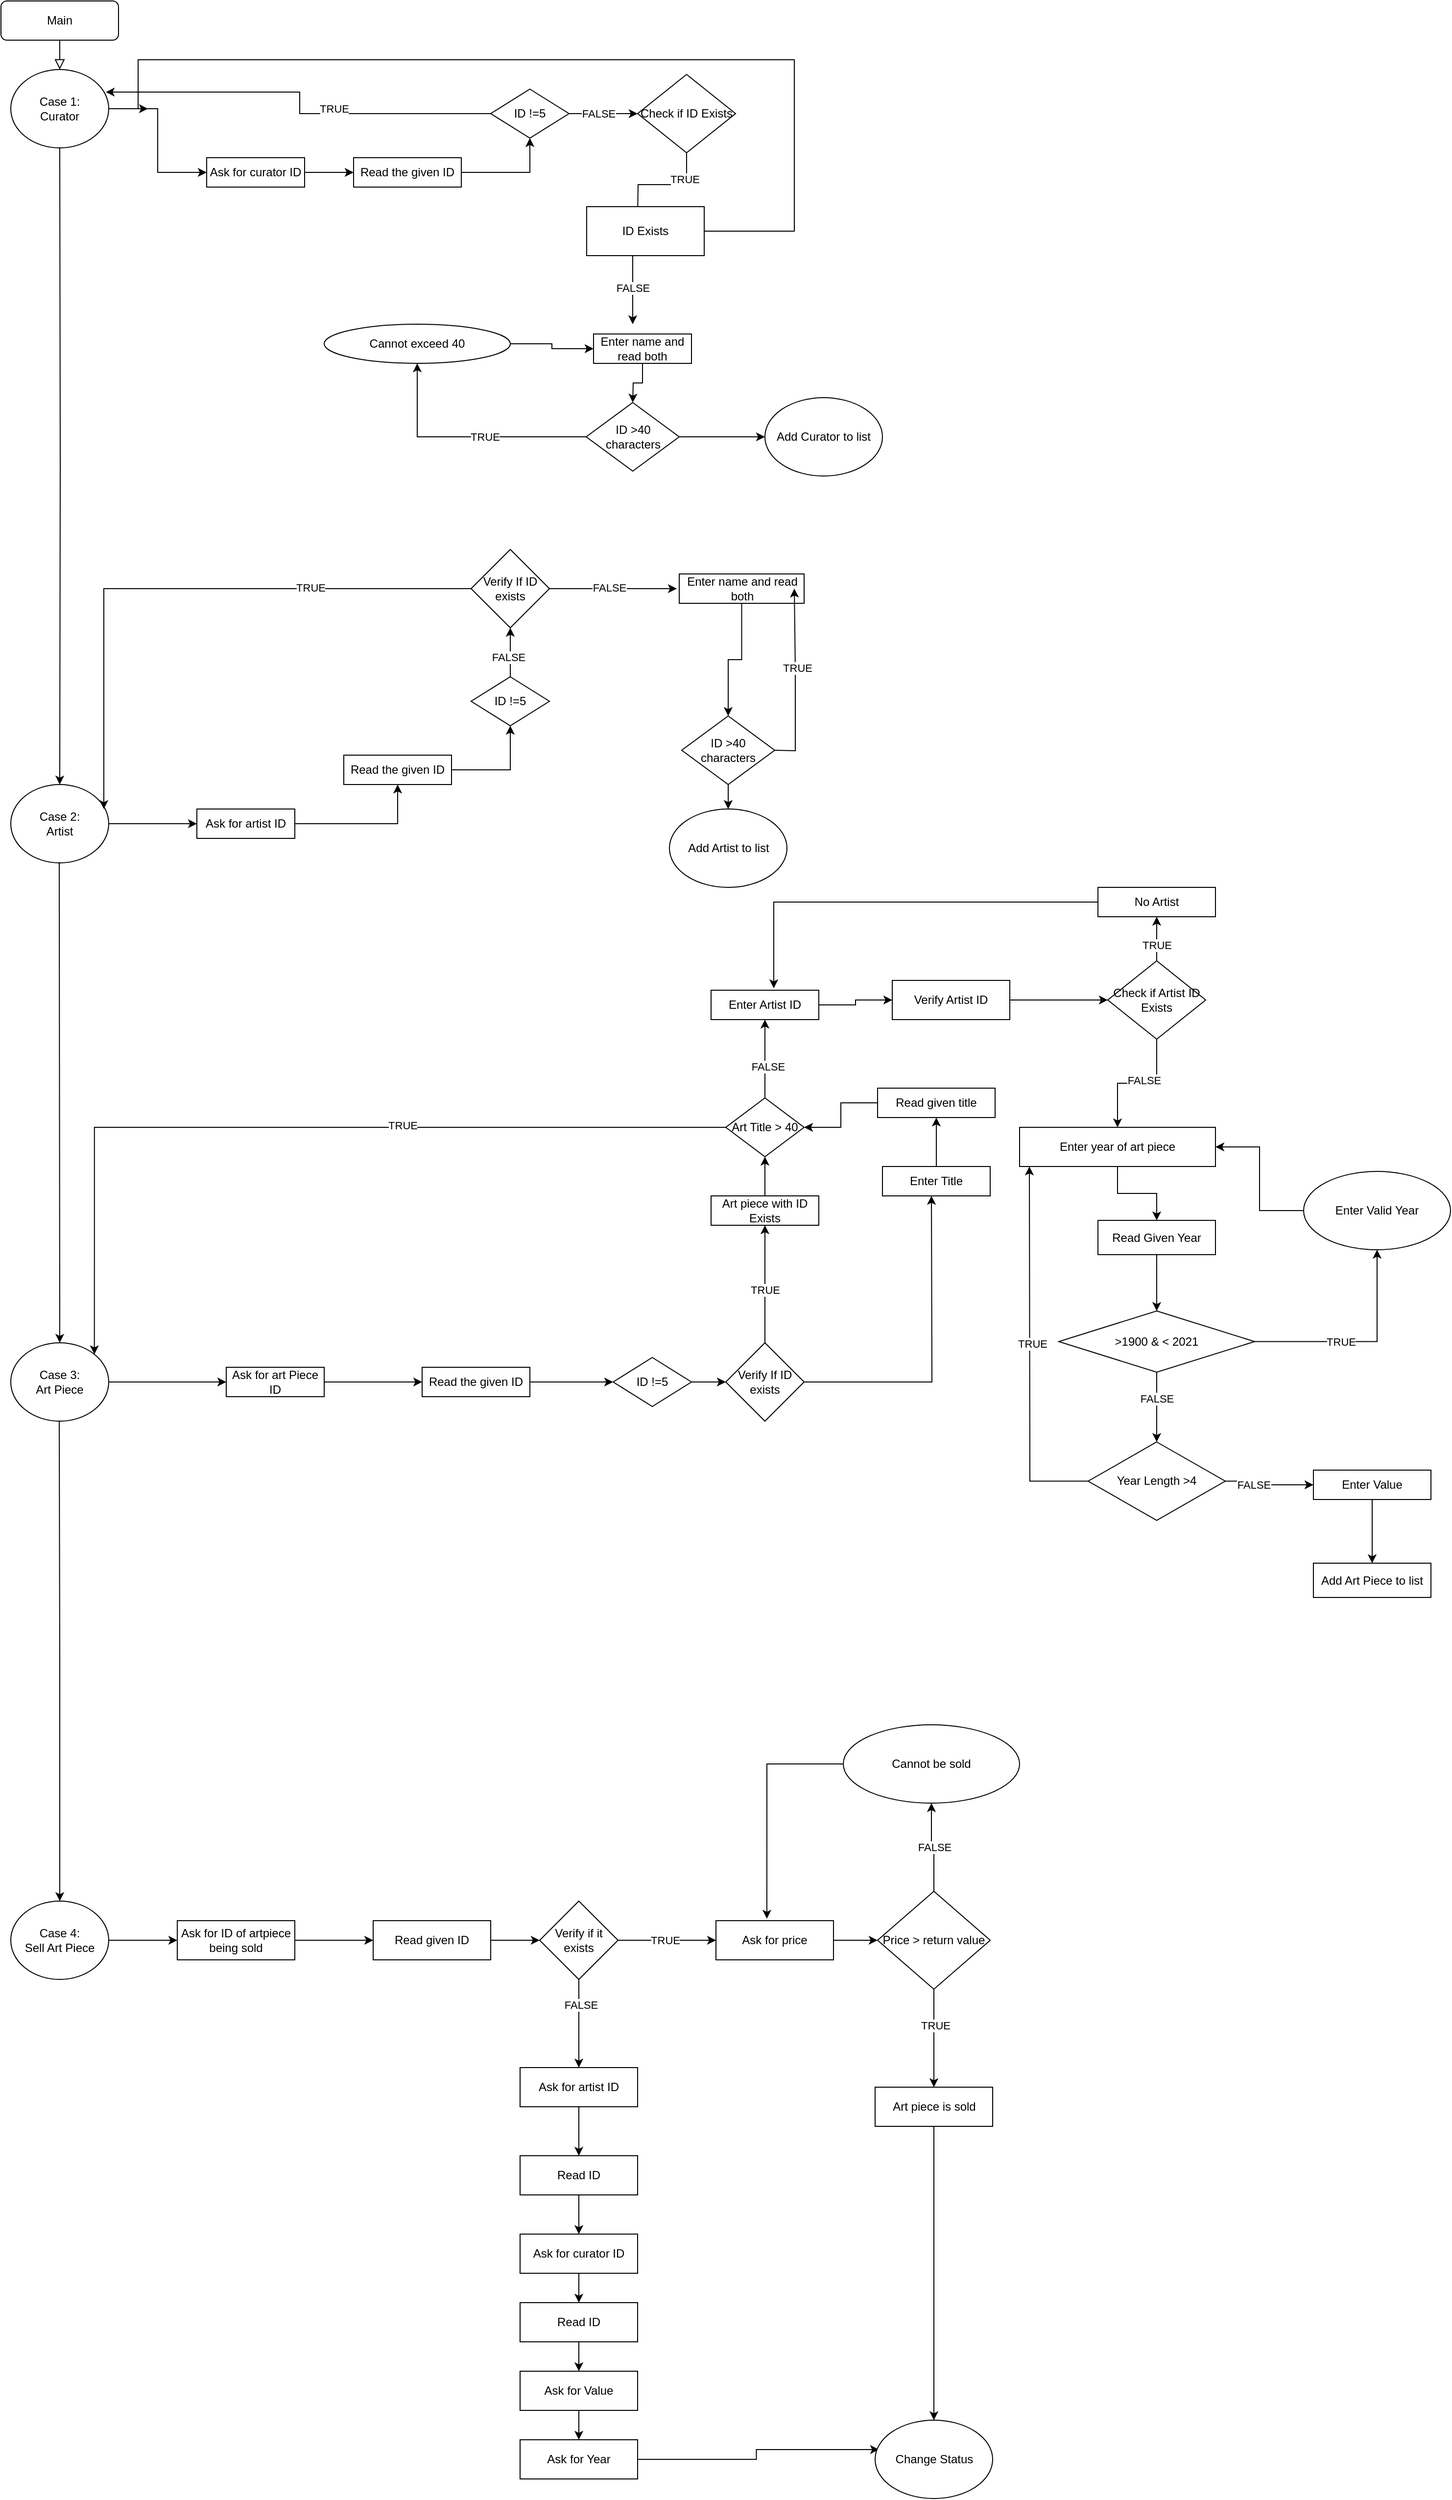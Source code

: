 <mxfile version="21.7.1" type="github">
  <diagram id="C5RBs43oDa-KdzZeNtuy" name="Page-1">
    <mxGraphModel dx="880" dy="462" grid="1" gridSize="10" guides="1" tooltips="1" connect="1" arrows="1" fold="1" page="1" pageScale="1" pageWidth="827" pageHeight="1169" math="0" shadow="0">
      <root>
        <mxCell id="WIyWlLk6GJQsqaUBKTNV-0" />
        <mxCell id="WIyWlLk6GJQsqaUBKTNV-1" parent="WIyWlLk6GJQsqaUBKTNV-0" />
        <mxCell id="WIyWlLk6GJQsqaUBKTNV-2" value="" style="rounded=0;html=1;jettySize=auto;orthogonalLoop=1;fontSize=11;endArrow=block;endFill=0;endSize=8;strokeWidth=1;shadow=0;labelBackgroundColor=none;edgeStyle=orthogonalEdgeStyle;" parent="WIyWlLk6GJQsqaUBKTNV-1" source="WIyWlLk6GJQsqaUBKTNV-3" edge="1">
          <mxGeometry relative="1" as="geometry">
            <mxPoint x="80" y="80" as="targetPoint" />
          </mxGeometry>
        </mxCell>
        <mxCell id="WIyWlLk6GJQsqaUBKTNV-3" value="Main" style="rounded=1;whiteSpace=wrap;html=1;fontSize=12;glass=0;strokeWidth=1;shadow=0;" parent="WIyWlLk6GJQsqaUBKTNV-1" vertex="1">
          <mxGeometry x="20" y="10" width="120" height="40" as="geometry" />
        </mxCell>
        <mxCell id="19VJCeQanmjT8XtGuP-T-13" value="" style="edgeStyle=orthogonalEdgeStyle;rounded=0;orthogonalLoop=1;jettySize=auto;html=1;entryX=0.5;entryY=0;entryDx=0;entryDy=0;" parent="WIyWlLk6GJQsqaUBKTNV-1" target="19VJCeQanmjT8XtGuP-T-54" edge="1">
          <mxGeometry relative="1" as="geometry">
            <mxPoint x="80" y="160" as="sourcePoint" />
            <mxPoint x="80" y="530" as="targetPoint" />
          </mxGeometry>
        </mxCell>
        <mxCell id="19VJCeQanmjT8XtGuP-T-15" value="" style="edgeStyle=orthogonalEdgeStyle;rounded=0;orthogonalLoop=1;jettySize=auto;html=1;" parent="WIyWlLk6GJQsqaUBKTNV-1" source="19VJCeQanmjT8XtGuP-T-12" target="19VJCeQanmjT8XtGuP-T-14" edge="1">
          <mxGeometry relative="1" as="geometry" />
        </mxCell>
        <mxCell id="19VJCeQanmjT8XtGuP-T-12" value="Ask for curator ID" style="rounded=0;whiteSpace=wrap;html=1;" parent="WIyWlLk6GJQsqaUBKTNV-1" vertex="1">
          <mxGeometry x="230" y="170" width="100" height="30" as="geometry" />
        </mxCell>
        <mxCell id="19VJCeQanmjT8XtGuP-T-17" value="" style="edgeStyle=orthogonalEdgeStyle;rounded=0;orthogonalLoop=1;jettySize=auto;html=1;" parent="WIyWlLk6GJQsqaUBKTNV-1" source="19VJCeQanmjT8XtGuP-T-14" target="19VJCeQanmjT8XtGuP-T-16" edge="1">
          <mxGeometry relative="1" as="geometry" />
        </mxCell>
        <mxCell id="19VJCeQanmjT8XtGuP-T-14" value="Read the given ID" style="whiteSpace=wrap;html=1;rounded=0;" parent="WIyWlLk6GJQsqaUBKTNV-1" vertex="1">
          <mxGeometry x="380" y="170" width="110" height="30" as="geometry" />
        </mxCell>
        <mxCell id="19VJCeQanmjT8XtGuP-T-24" style="edgeStyle=orthogonalEdgeStyle;rounded=0;orthogonalLoop=1;jettySize=auto;html=1;entryX=0.97;entryY=0.288;entryDx=0;entryDy=0;entryPerimeter=0;" parent="WIyWlLk6GJQsqaUBKTNV-1" source="19VJCeQanmjT8XtGuP-T-16" target="19VJCeQanmjT8XtGuP-T-20" edge="1">
          <mxGeometry relative="1" as="geometry" />
        </mxCell>
        <mxCell id="19VJCeQanmjT8XtGuP-T-25" value="TRUE" style="edgeLabel;html=1;align=center;verticalAlign=middle;resizable=0;points=[];" parent="19VJCeQanmjT8XtGuP-T-24" vertex="1" connectable="0">
          <mxGeometry x="0.108" y="3" relative="1" as="geometry">
            <mxPoint x="48" y="14" as="offset" />
          </mxGeometry>
        </mxCell>
        <mxCell id="19VJCeQanmjT8XtGuP-T-26" style="edgeStyle=orthogonalEdgeStyle;rounded=0;orthogonalLoop=1;jettySize=auto;html=1;entryX=0;entryY=0.5;entryDx=0;entryDy=0;" parent="WIyWlLk6GJQsqaUBKTNV-1" source="19VJCeQanmjT8XtGuP-T-16" target="19VJCeQanmjT8XtGuP-T-30" edge="1">
          <mxGeometry relative="1" as="geometry">
            <mxPoint x="650" y="125" as="targetPoint" />
          </mxGeometry>
        </mxCell>
        <mxCell id="19VJCeQanmjT8XtGuP-T-32" value="FALSE" style="edgeLabel;html=1;align=center;verticalAlign=middle;resizable=0;points=[];" parent="19VJCeQanmjT8XtGuP-T-26" vertex="1" connectable="0">
          <mxGeometry x="-0.287" y="-2" relative="1" as="geometry">
            <mxPoint x="5" y="-2" as="offset" />
          </mxGeometry>
        </mxCell>
        <mxCell id="19VJCeQanmjT8XtGuP-T-16" value="ID !=5" style="rhombus;whiteSpace=wrap;html=1;rounded=0;" parent="WIyWlLk6GJQsqaUBKTNV-1" vertex="1">
          <mxGeometry x="520" y="100" width="80" height="50" as="geometry" />
        </mxCell>
        <mxCell id="19VJCeQanmjT8XtGuP-T-21" style="edgeStyle=orthogonalEdgeStyle;rounded=0;orthogonalLoop=1;jettySize=auto;html=1;entryX=0;entryY=0.5;entryDx=0;entryDy=0;" parent="WIyWlLk6GJQsqaUBKTNV-1" source="19VJCeQanmjT8XtGuP-T-20" target="19VJCeQanmjT8XtGuP-T-12" edge="1">
          <mxGeometry relative="1" as="geometry" />
        </mxCell>
        <mxCell id="19VJCeQanmjT8XtGuP-T-20" value="&lt;div&gt;Case 1: &lt;br&gt;&lt;/div&gt;&lt;div&gt;Curator&lt;br&gt;&lt;/div&gt;" style="ellipse;whiteSpace=wrap;html=1;" parent="WIyWlLk6GJQsqaUBKTNV-1" vertex="1">
          <mxGeometry x="30" y="80" width="100" height="80" as="geometry" />
        </mxCell>
        <mxCell id="19VJCeQanmjT8XtGuP-T-33" style="edgeStyle=orthogonalEdgeStyle;rounded=0;orthogonalLoop=1;jettySize=auto;html=1;" parent="WIyWlLk6GJQsqaUBKTNV-1" source="19VJCeQanmjT8XtGuP-T-30" edge="1">
          <mxGeometry relative="1" as="geometry">
            <mxPoint x="670" y="230" as="targetPoint" />
          </mxGeometry>
        </mxCell>
        <mxCell id="19VJCeQanmjT8XtGuP-T-34" value="TRUE" style="edgeLabel;html=1;align=center;verticalAlign=middle;resizable=0;points=[];" parent="19VJCeQanmjT8XtGuP-T-33" vertex="1" connectable="0">
          <mxGeometry x="-0.541" y="-2" relative="1" as="geometry">
            <mxPoint as="offset" />
          </mxGeometry>
        </mxCell>
        <mxCell id="19VJCeQanmjT8XtGuP-T-30" value="Check if ID Exists " style="rhombus;whiteSpace=wrap;html=1;rounded=0;" parent="WIyWlLk6GJQsqaUBKTNV-1" vertex="1">
          <mxGeometry x="670" y="85" width="100" height="80" as="geometry" />
        </mxCell>
        <mxCell id="19VJCeQanmjT8XtGuP-T-38" style="edgeStyle=orthogonalEdgeStyle;rounded=0;orthogonalLoop=1;jettySize=auto;html=1;" parent="WIyWlLk6GJQsqaUBKTNV-1" edge="1">
          <mxGeometry relative="1" as="geometry">
            <mxPoint x="665" y="340" as="targetPoint" />
            <mxPoint x="665" y="270" as="sourcePoint" />
          </mxGeometry>
        </mxCell>
        <mxCell id="19VJCeQanmjT8XtGuP-T-39" value="FALSE" style="edgeLabel;html=1;align=center;verticalAlign=middle;resizable=0;points=[];" parent="19VJCeQanmjT8XtGuP-T-38" vertex="1" connectable="0">
          <mxGeometry x="-0.064" y="-6" relative="1" as="geometry">
            <mxPoint x="6" as="offset" />
          </mxGeometry>
        </mxCell>
        <mxCell id="19VJCeQanmjT8XtGuP-T-42" style="edgeStyle=orthogonalEdgeStyle;rounded=0;orthogonalLoop=1;jettySize=auto;html=1;" parent="WIyWlLk6GJQsqaUBKTNV-1" source="19VJCeQanmjT8XtGuP-T-41" edge="1">
          <mxGeometry relative="1" as="geometry">
            <mxPoint x="665" y="420" as="targetPoint" />
          </mxGeometry>
        </mxCell>
        <mxCell id="19VJCeQanmjT8XtGuP-T-41" value="Enter name and read both" style="rounded=0;whiteSpace=wrap;html=1;" parent="WIyWlLk6GJQsqaUBKTNV-1" vertex="1">
          <mxGeometry x="625" y="350" width="100" height="30" as="geometry" />
        </mxCell>
        <mxCell id="19VJCeQanmjT8XtGuP-T-47" value="" style="edgeStyle=orthogonalEdgeStyle;rounded=0;orthogonalLoop=1;jettySize=auto;html=1;" parent="WIyWlLk6GJQsqaUBKTNV-1" source="19VJCeQanmjT8XtGuP-T-44" target="19VJCeQanmjT8XtGuP-T-46" edge="1">
          <mxGeometry relative="1" as="geometry" />
        </mxCell>
        <mxCell id="19VJCeQanmjT8XtGuP-T-48" value="TRUE" style="edgeLabel;html=1;align=center;verticalAlign=middle;resizable=0;points=[];" parent="19VJCeQanmjT8XtGuP-T-47" vertex="1" connectable="0">
          <mxGeometry x="-0.161" relative="1" as="geometry">
            <mxPoint as="offset" />
          </mxGeometry>
        </mxCell>
        <mxCell id="WC8Dv5QfTkZLsa7ysNoO-12" style="edgeStyle=orthogonalEdgeStyle;rounded=0;orthogonalLoop=1;jettySize=auto;html=1;" parent="WIyWlLk6GJQsqaUBKTNV-1" source="19VJCeQanmjT8XtGuP-T-44" edge="1">
          <mxGeometry relative="1" as="geometry">
            <mxPoint x="800" y="455" as="targetPoint" />
          </mxGeometry>
        </mxCell>
        <mxCell id="19VJCeQanmjT8XtGuP-T-44" value="ID &amp;gt;40 characters" style="rhombus;whiteSpace=wrap;html=1;rounded=0;" parent="WIyWlLk6GJQsqaUBKTNV-1" vertex="1">
          <mxGeometry x="617.5" y="420" width="95" height="70" as="geometry" />
        </mxCell>
        <mxCell id="19VJCeQanmjT8XtGuP-T-53" value="" style="edgeStyle=orthogonalEdgeStyle;rounded=0;orthogonalLoop=1;jettySize=auto;html=1;" parent="WIyWlLk6GJQsqaUBKTNV-1" source="19VJCeQanmjT8XtGuP-T-46" target="19VJCeQanmjT8XtGuP-T-41" edge="1">
          <mxGeometry relative="1" as="geometry" />
        </mxCell>
        <mxCell id="19VJCeQanmjT8XtGuP-T-46" value="Cannot exceed 40" style="ellipse;whiteSpace=wrap;html=1;" parent="WIyWlLk6GJQsqaUBKTNV-1" vertex="1">
          <mxGeometry x="350" y="340" width="190" height="40" as="geometry" />
        </mxCell>
        <mxCell id="19VJCeQanmjT8XtGuP-T-60" value="" style="edgeStyle=orthogonalEdgeStyle;rounded=0;orthogonalLoop=1;jettySize=auto;html=1;" parent="WIyWlLk6GJQsqaUBKTNV-1" source="19VJCeQanmjT8XtGuP-T-54" target="19VJCeQanmjT8XtGuP-T-57" edge="1">
          <mxGeometry relative="1" as="geometry" />
        </mxCell>
        <mxCell id="19VJCeQanmjT8XtGuP-T-54" value="&lt;div&gt;Case 2:&lt;/div&gt;&lt;div&gt;Artist&lt;br&gt;&lt;/div&gt;" style="ellipse;whiteSpace=wrap;html=1;" parent="WIyWlLk6GJQsqaUBKTNV-1" vertex="1">
          <mxGeometry x="30" y="810" width="100" height="80" as="geometry" />
        </mxCell>
        <mxCell id="19VJCeQanmjT8XtGuP-T-59" value="" style="edgeStyle=orthogonalEdgeStyle;rounded=0;orthogonalLoop=1;jettySize=auto;html=1;" parent="WIyWlLk6GJQsqaUBKTNV-1" source="19VJCeQanmjT8XtGuP-T-57" target="19VJCeQanmjT8XtGuP-T-58" edge="1">
          <mxGeometry relative="1" as="geometry" />
        </mxCell>
        <mxCell id="19VJCeQanmjT8XtGuP-T-57" value="Ask for artist ID" style="rounded=0;whiteSpace=wrap;html=1;" parent="WIyWlLk6GJQsqaUBKTNV-1" vertex="1">
          <mxGeometry x="220" y="835" width="100" height="30" as="geometry" />
        </mxCell>
        <mxCell id="19VJCeQanmjT8XtGuP-T-63" style="edgeStyle=orthogonalEdgeStyle;rounded=0;orthogonalLoop=1;jettySize=auto;html=1;exitX=1;exitY=0.5;exitDx=0;exitDy=0;entryX=0.5;entryY=1;entryDx=0;entryDy=0;" parent="WIyWlLk6GJQsqaUBKTNV-1" source="19VJCeQanmjT8XtGuP-T-58" target="19VJCeQanmjT8XtGuP-T-61" edge="1">
          <mxGeometry relative="1" as="geometry" />
        </mxCell>
        <mxCell id="19VJCeQanmjT8XtGuP-T-58" value="Read the given ID" style="whiteSpace=wrap;html=1;rounded=0;" parent="WIyWlLk6GJQsqaUBKTNV-1" vertex="1">
          <mxGeometry x="370" y="780" width="110" height="30" as="geometry" />
        </mxCell>
        <mxCell id="19VJCeQanmjT8XtGuP-T-61" value="ID !=5" style="rhombus;whiteSpace=wrap;html=1;rounded=0;" parent="WIyWlLk6GJQsqaUBKTNV-1" vertex="1">
          <mxGeometry x="500" y="700" width="80" height="50" as="geometry" />
        </mxCell>
        <mxCell id="19VJCeQanmjT8XtGuP-T-67" value="" style="edgeStyle=orthogonalEdgeStyle;rounded=0;orthogonalLoop=1;jettySize=auto;html=1;" parent="WIyWlLk6GJQsqaUBKTNV-1" source="19VJCeQanmjT8XtGuP-T-61" target="19VJCeQanmjT8XtGuP-T-66" edge="1">
          <mxGeometry relative="1" as="geometry">
            <mxPoint x="540" y="700" as="sourcePoint" />
            <mxPoint x="540" y="585" as="targetPoint" />
          </mxGeometry>
        </mxCell>
        <mxCell id="19VJCeQanmjT8XtGuP-T-70" value="FALSE" style="edgeLabel;html=1;align=center;verticalAlign=middle;resizable=0;points=[];" parent="19VJCeQanmjT8XtGuP-T-67" vertex="1" connectable="0">
          <mxGeometry x="-0.2" y="2" relative="1" as="geometry">
            <mxPoint as="offset" />
          </mxGeometry>
        </mxCell>
        <mxCell id="19VJCeQanmjT8XtGuP-T-69" style="edgeStyle=orthogonalEdgeStyle;rounded=0;orthogonalLoop=1;jettySize=auto;html=1;exitX=0;exitY=0.5;exitDx=0;exitDy=0;entryX=0.95;entryY=0.313;entryDx=0;entryDy=0;entryPerimeter=0;" parent="WIyWlLk6GJQsqaUBKTNV-1" source="19VJCeQanmjT8XtGuP-T-66" target="19VJCeQanmjT8XtGuP-T-54" edge="1">
          <mxGeometry relative="1" as="geometry" />
        </mxCell>
        <mxCell id="19VJCeQanmjT8XtGuP-T-71" value="TRUE" style="edgeLabel;html=1;align=center;verticalAlign=middle;resizable=0;points=[];" parent="19VJCeQanmjT8XtGuP-T-69" vertex="1" connectable="0">
          <mxGeometry x="-0.453" y="-1" relative="1" as="geometry">
            <mxPoint as="offset" />
          </mxGeometry>
        </mxCell>
        <mxCell id="19VJCeQanmjT8XtGuP-T-72" style="edgeStyle=orthogonalEdgeStyle;rounded=0;orthogonalLoop=1;jettySize=auto;html=1;" parent="WIyWlLk6GJQsqaUBKTNV-1" source="19VJCeQanmjT8XtGuP-T-66" edge="1">
          <mxGeometry relative="1" as="geometry">
            <mxPoint x="710" y="610" as="targetPoint" />
          </mxGeometry>
        </mxCell>
        <mxCell id="WC8Dv5QfTkZLsa7ysNoO-1" value="FALSE" style="edgeLabel;html=1;align=center;verticalAlign=middle;resizable=0;points=[];" parent="19VJCeQanmjT8XtGuP-T-72" vertex="1" connectable="0">
          <mxGeometry x="-0.065" y="1" relative="1" as="geometry">
            <mxPoint as="offset" />
          </mxGeometry>
        </mxCell>
        <mxCell id="19VJCeQanmjT8XtGuP-T-66" value="Verify If ID exists" style="rhombus;whiteSpace=wrap;html=1;rounded=0;" parent="WIyWlLk6GJQsqaUBKTNV-1" vertex="1">
          <mxGeometry x="500" y="570" width="80" height="80" as="geometry" />
        </mxCell>
        <mxCell id="WC8Dv5QfTkZLsa7ysNoO-5" style="edgeStyle=orthogonalEdgeStyle;rounded=0;orthogonalLoop=1;jettySize=auto;html=1;entryX=0.5;entryY=0;entryDx=0;entryDy=0;" parent="WIyWlLk6GJQsqaUBKTNV-1" source="WC8Dv5QfTkZLsa7ysNoO-2" target="WC8Dv5QfTkZLsa7ysNoO-3" edge="1">
          <mxGeometry relative="1" as="geometry" />
        </mxCell>
        <mxCell id="WC8Dv5QfTkZLsa7ysNoO-2" value="Enter name and read both" style="rounded=0;whiteSpace=wrap;html=1;" parent="WIyWlLk6GJQsqaUBKTNV-1" vertex="1">
          <mxGeometry x="712.5" y="595" width="127.5" height="30" as="geometry" />
        </mxCell>
        <mxCell id="WC8Dv5QfTkZLsa7ysNoO-8" style="edgeStyle=orthogonalEdgeStyle;rounded=0;orthogonalLoop=1;jettySize=auto;html=1;" parent="WIyWlLk6GJQsqaUBKTNV-1" edge="1">
          <mxGeometry relative="1" as="geometry">
            <mxPoint x="830" y="610" as="targetPoint" />
            <mxPoint x="810" y="775" as="sourcePoint" />
          </mxGeometry>
        </mxCell>
        <mxCell id="WC8Dv5QfTkZLsa7ysNoO-9" value="TRUE" style="edgeLabel;html=1;align=center;verticalAlign=middle;resizable=0;points=[];" parent="WC8Dv5QfTkZLsa7ysNoO-8" vertex="1" connectable="0">
          <mxGeometry x="0.134" y="-2" relative="1" as="geometry">
            <mxPoint as="offset" />
          </mxGeometry>
        </mxCell>
        <mxCell id="WC8Dv5QfTkZLsa7ysNoO-3" value="ID &amp;gt;40 characters" style="rhombus;whiteSpace=wrap;html=1;rounded=0;" parent="WIyWlLk6GJQsqaUBKTNV-1" vertex="1">
          <mxGeometry x="715" y="740" width="95" height="70" as="geometry" />
        </mxCell>
        <mxCell id="WC8Dv5QfTkZLsa7ysNoO-13" value="Add Curator to list" style="ellipse;whiteSpace=wrap;html=1;" parent="WIyWlLk6GJQsqaUBKTNV-1" vertex="1">
          <mxGeometry x="800" y="415" width="120" height="80" as="geometry" />
        </mxCell>
        <mxCell id="WC8Dv5QfTkZLsa7ysNoO-15" value="" style="edgeStyle=orthogonalEdgeStyle;rounded=0;orthogonalLoop=1;jettySize=auto;html=1;entryX=0.5;entryY=0;entryDx=0;entryDy=0;" parent="WIyWlLk6GJQsqaUBKTNV-1" target="WC8Dv5QfTkZLsa7ysNoO-16" edge="1">
          <mxGeometry relative="1" as="geometry">
            <mxPoint x="79.5" y="890" as="sourcePoint" />
            <mxPoint x="79.5" y="1540" as="targetPoint" />
          </mxGeometry>
        </mxCell>
        <mxCell id="WC8Dv5QfTkZLsa7ysNoO-17" style="edgeStyle=orthogonalEdgeStyle;rounded=0;orthogonalLoop=1;jettySize=auto;html=1;entryX=0;entryY=0.5;entryDx=0;entryDy=0;" parent="WIyWlLk6GJQsqaUBKTNV-1" source="WC8Dv5QfTkZLsa7ysNoO-16" target="WC8Dv5QfTkZLsa7ysNoO-18" edge="1">
          <mxGeometry relative="1" as="geometry">
            <mxPoint x="250" y="1580" as="targetPoint" />
          </mxGeometry>
        </mxCell>
        <mxCell id="WC8Dv5QfTkZLsa7ysNoO-16" value="&lt;div&gt;Case 3:&lt;/div&gt;&lt;div&gt;Art Piece&lt;br&gt;&lt;/div&gt;" style="ellipse;whiteSpace=wrap;html=1;" parent="WIyWlLk6GJQsqaUBKTNV-1" vertex="1">
          <mxGeometry x="30" y="1380" width="100" height="80" as="geometry" />
        </mxCell>
        <mxCell id="WC8Dv5QfTkZLsa7ysNoO-19" style="edgeStyle=orthogonalEdgeStyle;rounded=0;orthogonalLoop=1;jettySize=auto;html=1;" parent="WIyWlLk6GJQsqaUBKTNV-1" source="WC8Dv5QfTkZLsa7ysNoO-18" edge="1">
          <mxGeometry relative="1" as="geometry">
            <mxPoint x="450" y="1420" as="targetPoint" />
          </mxGeometry>
        </mxCell>
        <mxCell id="WC8Dv5QfTkZLsa7ysNoO-18" value="Ask for art Piece ID" style="rounded=0;whiteSpace=wrap;html=1;" parent="WIyWlLk6GJQsqaUBKTNV-1" vertex="1">
          <mxGeometry x="250" y="1405" width="100" height="30" as="geometry" />
        </mxCell>
        <mxCell id="WC8Dv5QfTkZLsa7ysNoO-23" style="edgeStyle=orthogonalEdgeStyle;rounded=0;orthogonalLoop=1;jettySize=auto;html=1;entryX=0;entryY=0.5;entryDx=0;entryDy=0;" parent="WIyWlLk6GJQsqaUBKTNV-1" source="WC8Dv5QfTkZLsa7ysNoO-20" target="WC8Dv5QfTkZLsa7ysNoO-22" edge="1">
          <mxGeometry relative="1" as="geometry" />
        </mxCell>
        <mxCell id="WC8Dv5QfTkZLsa7ysNoO-20" value="Read the given ID" style="whiteSpace=wrap;html=1;rounded=0;" parent="WIyWlLk6GJQsqaUBKTNV-1" vertex="1">
          <mxGeometry x="450" y="1405" width="110" height="30" as="geometry" />
        </mxCell>
        <mxCell id="WC8Dv5QfTkZLsa7ysNoO-26" value="" style="edgeStyle=orthogonalEdgeStyle;rounded=0;orthogonalLoop=1;jettySize=auto;html=1;" parent="WIyWlLk6GJQsqaUBKTNV-1" source="WC8Dv5QfTkZLsa7ysNoO-22" target="WC8Dv5QfTkZLsa7ysNoO-24" edge="1">
          <mxGeometry relative="1" as="geometry" />
        </mxCell>
        <mxCell id="WC8Dv5QfTkZLsa7ysNoO-22" value="ID !=5" style="rhombus;whiteSpace=wrap;html=1;rounded=0;" parent="WIyWlLk6GJQsqaUBKTNV-1" vertex="1">
          <mxGeometry x="645" y="1395" width="80" height="50" as="geometry" />
        </mxCell>
        <mxCell id="WC8Dv5QfTkZLsa7ysNoO-27" style="edgeStyle=orthogonalEdgeStyle;rounded=0;orthogonalLoop=1;jettySize=auto;html=1;exitX=0.5;exitY=0;exitDx=0;exitDy=0;" parent="WIyWlLk6GJQsqaUBKTNV-1" source="WC8Dv5QfTkZLsa7ysNoO-24" edge="1">
          <mxGeometry relative="1" as="geometry">
            <mxPoint x="800" y="1260" as="targetPoint" />
          </mxGeometry>
        </mxCell>
        <mxCell id="WC8Dv5QfTkZLsa7ysNoO-28" value="TRUE" style="edgeLabel;html=1;align=center;verticalAlign=middle;resizable=0;points=[];" parent="WC8Dv5QfTkZLsa7ysNoO-27" vertex="1" connectable="0">
          <mxGeometry x="-0.104" relative="1" as="geometry">
            <mxPoint as="offset" />
          </mxGeometry>
        </mxCell>
        <mxCell id="WC8Dv5QfTkZLsa7ysNoO-36" style="edgeStyle=orthogonalEdgeStyle;rounded=0;orthogonalLoop=1;jettySize=auto;html=1;" parent="WIyWlLk6GJQsqaUBKTNV-1" source="WC8Dv5QfTkZLsa7ysNoO-24" edge="1">
          <mxGeometry relative="1" as="geometry">
            <mxPoint x="970" y="1230" as="targetPoint" />
          </mxGeometry>
        </mxCell>
        <mxCell id="WC8Dv5QfTkZLsa7ysNoO-24" value="Verify If ID exists" style="rhombus;whiteSpace=wrap;html=1;rounded=0;" parent="WIyWlLk6GJQsqaUBKTNV-1" vertex="1">
          <mxGeometry x="760" y="1380" width="80" height="80" as="geometry" />
        </mxCell>
        <mxCell id="WC8Dv5QfTkZLsa7ysNoO-31" value="" style="edgeStyle=orthogonalEdgeStyle;rounded=0;orthogonalLoop=1;jettySize=auto;html=1;" parent="WIyWlLk6GJQsqaUBKTNV-1" source="WC8Dv5QfTkZLsa7ysNoO-29" target="WC8Dv5QfTkZLsa7ysNoO-30" edge="1">
          <mxGeometry relative="1" as="geometry" />
        </mxCell>
        <mxCell id="WC8Dv5QfTkZLsa7ysNoO-29" value="Art piece with ID Exists" style="whiteSpace=wrap;html=1;rounded=0;" parent="WIyWlLk6GJQsqaUBKTNV-1" vertex="1">
          <mxGeometry x="745" y="1230" width="110" height="30" as="geometry" />
        </mxCell>
        <mxCell id="WC8Dv5QfTkZLsa7ysNoO-32" style="edgeStyle=orthogonalEdgeStyle;rounded=0;orthogonalLoop=1;jettySize=auto;html=1;exitX=0;exitY=0.5;exitDx=0;exitDy=0;entryX=1;entryY=0;entryDx=0;entryDy=0;" parent="WIyWlLk6GJQsqaUBKTNV-1" source="WC8Dv5QfTkZLsa7ysNoO-30" target="WC8Dv5QfTkZLsa7ysNoO-16" edge="1">
          <mxGeometry relative="1" as="geometry" />
        </mxCell>
        <mxCell id="WC8Dv5QfTkZLsa7ysNoO-34" value="TRUE" style="edgeLabel;html=1;align=center;verticalAlign=middle;resizable=0;points=[];" parent="WC8Dv5QfTkZLsa7ysNoO-32" vertex="1" connectable="0">
          <mxGeometry x="-0.247" y="-2" relative="1" as="geometry">
            <mxPoint as="offset" />
          </mxGeometry>
        </mxCell>
        <mxCell id="WC8Dv5QfTkZLsa7ysNoO-43" style="edgeStyle=orthogonalEdgeStyle;rounded=0;orthogonalLoop=1;jettySize=auto;html=1;" parent="WIyWlLk6GJQsqaUBKTNV-1" source="WC8Dv5QfTkZLsa7ysNoO-30" edge="1">
          <mxGeometry relative="1" as="geometry">
            <mxPoint x="800" y="1050" as="targetPoint" />
          </mxGeometry>
        </mxCell>
        <mxCell id="WC8Dv5QfTkZLsa7ysNoO-44" value="FALSE" style="edgeLabel;html=1;align=center;verticalAlign=middle;resizable=0;points=[];" parent="WC8Dv5QfTkZLsa7ysNoO-43" vertex="1" connectable="0">
          <mxGeometry x="-0.205" y="-3" relative="1" as="geometry">
            <mxPoint as="offset" />
          </mxGeometry>
        </mxCell>
        <mxCell id="WC8Dv5QfTkZLsa7ysNoO-30" value="Art Title &amp;gt; 40" style="rhombus;whiteSpace=wrap;html=1;rounded=0;" parent="WIyWlLk6GJQsqaUBKTNV-1" vertex="1">
          <mxGeometry x="760" y="1130" width="80" height="60" as="geometry" />
        </mxCell>
        <mxCell id="WC8Dv5QfTkZLsa7ysNoO-39" value="" style="edgeStyle=orthogonalEdgeStyle;rounded=0;orthogonalLoop=1;jettySize=auto;html=1;" parent="WIyWlLk6GJQsqaUBKTNV-1" source="WC8Dv5QfTkZLsa7ysNoO-37" target="WC8Dv5QfTkZLsa7ysNoO-38" edge="1">
          <mxGeometry relative="1" as="geometry" />
        </mxCell>
        <mxCell id="WC8Dv5QfTkZLsa7ysNoO-37" value="Enter Title" style="whiteSpace=wrap;html=1;rounded=0;" parent="WIyWlLk6GJQsqaUBKTNV-1" vertex="1">
          <mxGeometry x="920" y="1200" width="110" height="30" as="geometry" />
        </mxCell>
        <mxCell id="WC8Dv5QfTkZLsa7ysNoO-40" value="" style="edgeStyle=orthogonalEdgeStyle;rounded=0;orthogonalLoop=1;jettySize=auto;html=1;" parent="WIyWlLk6GJQsqaUBKTNV-1" source="WC8Dv5QfTkZLsa7ysNoO-38" target="WC8Dv5QfTkZLsa7ysNoO-30" edge="1">
          <mxGeometry relative="1" as="geometry" />
        </mxCell>
        <mxCell id="WC8Dv5QfTkZLsa7ysNoO-38" value="Read given title" style="rounded=0;whiteSpace=wrap;html=1;" parent="WIyWlLk6GJQsqaUBKTNV-1" vertex="1">
          <mxGeometry x="915" y="1120" width="120" height="30" as="geometry" />
        </mxCell>
        <mxCell id="WC8Dv5QfTkZLsa7ysNoO-41" value="" style="edgeStyle=orthogonalEdgeStyle;rounded=0;orthogonalLoop=1;jettySize=auto;html=1;" parent="WIyWlLk6GJQsqaUBKTNV-1" source="WC8Dv5QfTkZLsa7ysNoO-3" target="WC8Dv5QfTkZLsa7ysNoO-11" edge="1">
          <mxGeometry relative="1" as="geometry">
            <mxPoint x="762.5" y="920" as="targetPoint" />
            <mxPoint x="763" y="827" as="sourcePoint" />
          </mxGeometry>
        </mxCell>
        <mxCell id="WC8Dv5QfTkZLsa7ysNoO-11" value="Add Artist to list" style="ellipse;whiteSpace=wrap;html=1;" parent="WIyWlLk6GJQsqaUBKTNV-1" vertex="1">
          <mxGeometry x="702.5" y="835" width="120" height="80" as="geometry" />
        </mxCell>
        <mxCell id="WC8Dv5QfTkZLsa7ysNoO-47" value="" style="edgeStyle=orthogonalEdgeStyle;rounded=0;orthogonalLoop=1;jettySize=auto;html=1;" parent="WIyWlLk6GJQsqaUBKTNV-1" source="WC8Dv5QfTkZLsa7ysNoO-45" target="WC8Dv5QfTkZLsa7ysNoO-46" edge="1">
          <mxGeometry relative="1" as="geometry" />
        </mxCell>
        <mxCell id="WC8Dv5QfTkZLsa7ysNoO-45" value="Enter Artist ID" style="whiteSpace=wrap;html=1;rounded=0;" parent="WIyWlLk6GJQsqaUBKTNV-1" vertex="1">
          <mxGeometry x="745" y="1020" width="110" height="30" as="geometry" />
        </mxCell>
        <mxCell id="WC8Dv5QfTkZLsa7ysNoO-49" value="" style="edgeStyle=orthogonalEdgeStyle;rounded=0;orthogonalLoop=1;jettySize=auto;html=1;" parent="WIyWlLk6GJQsqaUBKTNV-1" source="WC8Dv5QfTkZLsa7ysNoO-46" target="WC8Dv5QfTkZLsa7ysNoO-48" edge="1">
          <mxGeometry relative="1" as="geometry" />
        </mxCell>
        <mxCell id="WC8Dv5QfTkZLsa7ysNoO-46" value="Verify Artist ID" style="whiteSpace=wrap;html=1;rounded=0;" parent="WIyWlLk6GJQsqaUBKTNV-1" vertex="1">
          <mxGeometry x="930" y="1010" width="120" height="40" as="geometry" />
        </mxCell>
        <mxCell id="WC8Dv5QfTkZLsa7ysNoO-51" value="" style="edgeStyle=orthogonalEdgeStyle;rounded=0;orthogonalLoop=1;jettySize=auto;html=1;" parent="WIyWlLk6GJQsqaUBKTNV-1" source="WC8Dv5QfTkZLsa7ysNoO-48" target="WC8Dv5QfTkZLsa7ysNoO-50" edge="1">
          <mxGeometry relative="1" as="geometry" />
        </mxCell>
        <mxCell id="WC8Dv5QfTkZLsa7ysNoO-52" value="TRUE" style="edgeLabel;html=1;align=center;verticalAlign=middle;resizable=0;points=[];" parent="WC8Dv5QfTkZLsa7ysNoO-51" vertex="1" connectable="0">
          <mxGeometry x="-0.289" relative="1" as="geometry">
            <mxPoint as="offset" />
          </mxGeometry>
        </mxCell>
        <mxCell id="WC8Dv5QfTkZLsa7ysNoO-55" value="" style="edgeStyle=orthogonalEdgeStyle;rounded=0;orthogonalLoop=1;jettySize=auto;html=1;" parent="WIyWlLk6GJQsqaUBKTNV-1" source="WC8Dv5QfTkZLsa7ysNoO-48" target="WC8Dv5QfTkZLsa7ysNoO-54" edge="1">
          <mxGeometry relative="1" as="geometry" />
        </mxCell>
        <mxCell id="WC8Dv5QfTkZLsa7ysNoO-56" value="FALSE" style="edgeLabel;html=1;align=center;verticalAlign=middle;resizable=0;points=[];" parent="WC8Dv5QfTkZLsa7ysNoO-55" vertex="1" connectable="0">
          <mxGeometry x="-0.111" y="-3" relative="1" as="geometry">
            <mxPoint as="offset" />
          </mxGeometry>
        </mxCell>
        <mxCell id="WC8Dv5QfTkZLsa7ysNoO-48" value="Check if Artist ID Exists" style="rhombus;whiteSpace=wrap;html=1;rounded=0;" parent="WIyWlLk6GJQsqaUBKTNV-1" vertex="1">
          <mxGeometry x="1150" y="990" width="100" height="80" as="geometry" />
        </mxCell>
        <mxCell id="WC8Dv5QfTkZLsa7ysNoO-53" style="edgeStyle=orthogonalEdgeStyle;rounded=0;orthogonalLoop=1;jettySize=auto;html=1;entryX=0.582;entryY=-0.067;entryDx=0;entryDy=0;entryPerimeter=0;" parent="WIyWlLk6GJQsqaUBKTNV-1" source="WC8Dv5QfTkZLsa7ysNoO-50" target="WC8Dv5QfTkZLsa7ysNoO-45" edge="1">
          <mxGeometry relative="1" as="geometry" />
        </mxCell>
        <mxCell id="WC8Dv5QfTkZLsa7ysNoO-50" value="No Artist" style="whiteSpace=wrap;html=1;rounded=0;" parent="WIyWlLk6GJQsqaUBKTNV-1" vertex="1">
          <mxGeometry x="1140" y="915" width="120" height="30" as="geometry" />
        </mxCell>
        <mxCell id="WC8Dv5QfTkZLsa7ysNoO-58" value="" style="edgeStyle=orthogonalEdgeStyle;rounded=0;orthogonalLoop=1;jettySize=auto;html=1;" parent="WIyWlLk6GJQsqaUBKTNV-1" source="WC8Dv5QfTkZLsa7ysNoO-54" target="WC8Dv5QfTkZLsa7ysNoO-57" edge="1">
          <mxGeometry relative="1" as="geometry" />
        </mxCell>
        <mxCell id="WC8Dv5QfTkZLsa7ysNoO-54" value="Enter year of art piece" style="whiteSpace=wrap;html=1;rounded=0;" parent="WIyWlLk6GJQsqaUBKTNV-1" vertex="1">
          <mxGeometry x="1060" y="1160" width="200" height="40" as="geometry" />
        </mxCell>
        <mxCell id="WC8Dv5QfTkZLsa7ysNoO-67" value="" style="edgeStyle=orthogonalEdgeStyle;rounded=0;orthogonalLoop=1;jettySize=auto;html=1;" parent="WIyWlLk6GJQsqaUBKTNV-1" source="WC8Dv5QfTkZLsa7ysNoO-57" target="WC8Dv5QfTkZLsa7ysNoO-66" edge="1">
          <mxGeometry relative="1" as="geometry" />
        </mxCell>
        <mxCell id="WC8Dv5QfTkZLsa7ysNoO-57" value="Read Given Year" style="whiteSpace=wrap;html=1;rounded=0;" parent="WIyWlLk6GJQsqaUBKTNV-1" vertex="1">
          <mxGeometry x="1140" y="1255" width="120" height="35" as="geometry" />
        </mxCell>
        <mxCell id="WC8Dv5QfTkZLsa7ysNoO-69" value="" style="edgeStyle=orthogonalEdgeStyle;rounded=0;orthogonalLoop=1;jettySize=auto;html=1;" parent="WIyWlLk6GJQsqaUBKTNV-1" source="WC8Dv5QfTkZLsa7ysNoO-66" target="WC8Dv5QfTkZLsa7ysNoO-68" edge="1">
          <mxGeometry relative="1" as="geometry" />
        </mxCell>
        <mxCell id="WC8Dv5QfTkZLsa7ysNoO-70" value="TRUE" style="edgeLabel;html=1;align=center;verticalAlign=middle;resizable=0;points=[];" parent="WC8Dv5QfTkZLsa7ysNoO-69" vertex="1" connectable="0">
          <mxGeometry x="-0.197" relative="1" as="geometry">
            <mxPoint as="offset" />
          </mxGeometry>
        </mxCell>
        <mxCell id="WC8Dv5QfTkZLsa7ysNoO-74" value="" style="edgeStyle=orthogonalEdgeStyle;rounded=0;orthogonalLoop=1;jettySize=auto;html=1;" parent="WIyWlLk6GJQsqaUBKTNV-1" source="WC8Dv5QfTkZLsa7ysNoO-66" target="WC8Dv5QfTkZLsa7ysNoO-73" edge="1">
          <mxGeometry relative="1" as="geometry" />
        </mxCell>
        <mxCell id="WC8Dv5QfTkZLsa7ysNoO-75" value="FALSE" style="edgeLabel;html=1;align=center;verticalAlign=middle;resizable=0;points=[];" parent="WC8Dv5QfTkZLsa7ysNoO-74" vertex="1" connectable="0">
          <mxGeometry x="-0.242" relative="1" as="geometry">
            <mxPoint as="offset" />
          </mxGeometry>
        </mxCell>
        <mxCell id="WC8Dv5QfTkZLsa7ysNoO-66" value="&amp;gt;1900 &amp;amp; &amp;lt; 2021" style="rhombus;whiteSpace=wrap;html=1;rounded=0;" parent="WIyWlLk6GJQsqaUBKTNV-1" vertex="1">
          <mxGeometry x="1100" y="1347.5" width="200" height="62.5" as="geometry" />
        </mxCell>
        <mxCell id="WC8Dv5QfTkZLsa7ysNoO-72" style="edgeStyle=orthogonalEdgeStyle;rounded=0;orthogonalLoop=1;jettySize=auto;html=1;entryX=1;entryY=0.5;entryDx=0;entryDy=0;" parent="WIyWlLk6GJQsqaUBKTNV-1" source="WC8Dv5QfTkZLsa7ysNoO-68" target="WC8Dv5QfTkZLsa7ysNoO-54" edge="1">
          <mxGeometry relative="1" as="geometry" />
        </mxCell>
        <mxCell id="WC8Dv5QfTkZLsa7ysNoO-68" value="Enter Valid Year" style="ellipse;whiteSpace=wrap;html=1;rounded=0;" parent="WIyWlLk6GJQsqaUBKTNV-1" vertex="1">
          <mxGeometry x="1350" y="1205" width="150" height="80" as="geometry" />
        </mxCell>
        <mxCell id="WC8Dv5QfTkZLsa7ysNoO-77" style="edgeStyle=orthogonalEdgeStyle;rounded=0;orthogonalLoop=1;jettySize=auto;html=1;" parent="WIyWlLk6GJQsqaUBKTNV-1" source="WC8Dv5QfTkZLsa7ysNoO-73" edge="1">
          <mxGeometry relative="1" as="geometry">
            <mxPoint x="1070" y="1200" as="targetPoint" />
          </mxGeometry>
        </mxCell>
        <mxCell id="WC8Dv5QfTkZLsa7ysNoO-78" value="TRUE" style="edgeLabel;html=1;align=center;verticalAlign=middle;resizable=0;points=[];" parent="WC8Dv5QfTkZLsa7ysNoO-77" vertex="1" connectable="0">
          <mxGeometry x="0.05" y="-2" relative="1" as="geometry">
            <mxPoint as="offset" />
          </mxGeometry>
        </mxCell>
        <mxCell id="WC8Dv5QfTkZLsa7ysNoO-80" value="" style="edgeStyle=orthogonalEdgeStyle;rounded=0;orthogonalLoop=1;jettySize=auto;html=1;" parent="WIyWlLk6GJQsqaUBKTNV-1" source="WC8Dv5QfTkZLsa7ysNoO-73" target="WC8Dv5QfTkZLsa7ysNoO-79" edge="1">
          <mxGeometry relative="1" as="geometry" />
        </mxCell>
        <mxCell id="WC8Dv5QfTkZLsa7ysNoO-81" value="FALSE" style="edgeLabel;html=1;align=center;verticalAlign=middle;resizable=0;points=[];" parent="WC8Dv5QfTkZLsa7ysNoO-80" vertex="1" connectable="0">
          <mxGeometry x="-0.378" y="-3" relative="1" as="geometry">
            <mxPoint as="offset" />
          </mxGeometry>
        </mxCell>
        <mxCell id="WC8Dv5QfTkZLsa7ysNoO-73" value="Year Length &amp;gt;4" style="rhombus;whiteSpace=wrap;html=1;rounded=0;" parent="WIyWlLk6GJQsqaUBKTNV-1" vertex="1">
          <mxGeometry x="1130" y="1481.25" width="140" height="80" as="geometry" />
        </mxCell>
        <mxCell id="WC8Dv5QfTkZLsa7ysNoO-83" value="" style="edgeStyle=orthogonalEdgeStyle;rounded=0;orthogonalLoop=1;jettySize=auto;html=1;" parent="WIyWlLk6GJQsqaUBKTNV-1" source="WC8Dv5QfTkZLsa7ysNoO-79" target="WC8Dv5QfTkZLsa7ysNoO-82" edge="1">
          <mxGeometry relative="1" as="geometry" />
        </mxCell>
        <mxCell id="WC8Dv5QfTkZLsa7ysNoO-79" value="Enter Value" style="whiteSpace=wrap;html=1;rounded=0;" parent="WIyWlLk6GJQsqaUBKTNV-1" vertex="1">
          <mxGeometry x="1360" y="1510" width="120" height="30" as="geometry" />
        </mxCell>
        <mxCell id="WC8Dv5QfTkZLsa7ysNoO-82" value="Add Art Piece to list" style="whiteSpace=wrap;html=1;rounded=0;" parent="WIyWlLk6GJQsqaUBKTNV-1" vertex="1">
          <mxGeometry x="1360" y="1605" width="120" height="35" as="geometry" />
        </mxCell>
        <mxCell id="WC8Dv5QfTkZLsa7ysNoO-84" value="" style="edgeStyle=orthogonalEdgeStyle;rounded=0;orthogonalLoop=1;jettySize=auto;html=1;entryX=0.5;entryY=0;entryDx=0;entryDy=0;" parent="WIyWlLk6GJQsqaUBKTNV-1" edge="1">
          <mxGeometry relative="1" as="geometry">
            <mxPoint x="79.5" y="1460" as="sourcePoint" />
            <mxPoint x="80" y="1950" as="targetPoint" />
          </mxGeometry>
        </mxCell>
        <mxCell id="WC8Dv5QfTkZLsa7ysNoO-87" value="" style="edgeStyle=orthogonalEdgeStyle;rounded=0;orthogonalLoop=1;jettySize=auto;html=1;" parent="WIyWlLk6GJQsqaUBKTNV-1" source="WC8Dv5QfTkZLsa7ysNoO-85" target="WC8Dv5QfTkZLsa7ysNoO-86" edge="1">
          <mxGeometry relative="1" as="geometry" />
        </mxCell>
        <mxCell id="WC8Dv5QfTkZLsa7ysNoO-85" value="&lt;div&gt;Case 4:&lt;/div&gt;&lt;div&gt;Sell Art Piece&lt;br&gt;&lt;/div&gt;" style="ellipse;whiteSpace=wrap;html=1;" parent="WIyWlLk6GJQsqaUBKTNV-1" vertex="1">
          <mxGeometry x="30" y="1950" width="100" height="80" as="geometry" />
        </mxCell>
        <mxCell id="WC8Dv5QfTkZLsa7ysNoO-91" value="" style="edgeStyle=orthogonalEdgeStyle;rounded=0;orthogonalLoop=1;jettySize=auto;html=1;" parent="WIyWlLk6GJQsqaUBKTNV-1" source="WC8Dv5QfTkZLsa7ysNoO-86" target="WC8Dv5QfTkZLsa7ysNoO-90" edge="1">
          <mxGeometry relative="1" as="geometry" />
        </mxCell>
        <mxCell id="WC8Dv5QfTkZLsa7ysNoO-86" value="Ask for ID of artpiece being sold" style="whiteSpace=wrap;html=1;" parent="WIyWlLk6GJQsqaUBKTNV-1" vertex="1">
          <mxGeometry x="200" y="1970" width="120" height="40" as="geometry" />
        </mxCell>
        <mxCell id="WC8Dv5QfTkZLsa7ysNoO-93" value="" style="edgeStyle=orthogonalEdgeStyle;rounded=0;orthogonalLoop=1;jettySize=auto;html=1;" parent="WIyWlLk6GJQsqaUBKTNV-1" source="WC8Dv5QfTkZLsa7ysNoO-90" target="WC8Dv5QfTkZLsa7ysNoO-92" edge="1">
          <mxGeometry relative="1" as="geometry" />
        </mxCell>
        <mxCell id="WC8Dv5QfTkZLsa7ysNoO-90" value="Read given ID" style="whiteSpace=wrap;html=1;" parent="WIyWlLk6GJQsqaUBKTNV-1" vertex="1">
          <mxGeometry x="400" y="1970" width="120" height="40" as="geometry" />
        </mxCell>
        <mxCell id="WC8Dv5QfTkZLsa7ysNoO-94" style="edgeStyle=orthogonalEdgeStyle;rounded=0;orthogonalLoop=1;jettySize=auto;html=1;exitX=0.5;exitY=1;exitDx=0;exitDy=0;" parent="WIyWlLk6GJQsqaUBKTNV-1" source="WC8Dv5QfTkZLsa7ysNoO-92" edge="1">
          <mxGeometry relative="1" as="geometry">
            <mxPoint x="610" y="2120" as="targetPoint" />
          </mxGeometry>
        </mxCell>
        <mxCell id="WC8Dv5QfTkZLsa7ysNoO-98" value="FALSE" style="edgeLabel;html=1;align=center;verticalAlign=middle;resizable=0;points=[];" parent="WC8Dv5QfTkZLsa7ysNoO-94" vertex="1" connectable="0">
          <mxGeometry x="-0.425" y="2" relative="1" as="geometry">
            <mxPoint as="offset" />
          </mxGeometry>
        </mxCell>
        <mxCell id="WC8Dv5QfTkZLsa7ysNoO-95" style="edgeStyle=orthogonalEdgeStyle;rounded=0;orthogonalLoop=1;jettySize=auto;html=1;" parent="WIyWlLk6GJQsqaUBKTNV-1" source="WC8Dv5QfTkZLsa7ysNoO-92" edge="1">
          <mxGeometry relative="1" as="geometry">
            <mxPoint x="750" y="1990" as="targetPoint" />
          </mxGeometry>
        </mxCell>
        <mxCell id="WC8Dv5QfTkZLsa7ysNoO-97" value="TRUE" style="edgeLabel;html=1;align=center;verticalAlign=middle;resizable=0;points=[];" parent="WC8Dv5QfTkZLsa7ysNoO-95" vertex="1" connectable="0">
          <mxGeometry x="-0.045" relative="1" as="geometry">
            <mxPoint as="offset" />
          </mxGeometry>
        </mxCell>
        <mxCell id="WC8Dv5QfTkZLsa7ysNoO-92" value="Verify if it exists" style="rhombus;whiteSpace=wrap;html=1;" parent="WIyWlLk6GJQsqaUBKTNV-1" vertex="1">
          <mxGeometry x="570" y="1950" width="80" height="80" as="geometry" />
        </mxCell>
        <mxCell id="WC8Dv5QfTkZLsa7ysNoO-101" value="" style="edgeStyle=orthogonalEdgeStyle;rounded=0;orthogonalLoop=1;jettySize=auto;html=1;" parent="WIyWlLk6GJQsqaUBKTNV-1" source="WC8Dv5QfTkZLsa7ysNoO-99" target="WC8Dv5QfTkZLsa7ysNoO-100" edge="1">
          <mxGeometry relative="1" as="geometry" />
        </mxCell>
        <mxCell id="WC8Dv5QfTkZLsa7ysNoO-99" value="Ask for price" style="whiteSpace=wrap;html=1;" parent="WIyWlLk6GJQsqaUBKTNV-1" vertex="1">
          <mxGeometry x="750" y="1970" width="120" height="40" as="geometry" />
        </mxCell>
        <mxCell id="WC8Dv5QfTkZLsa7ysNoO-103" value="" style="edgeStyle=orthogonalEdgeStyle;rounded=0;orthogonalLoop=1;jettySize=auto;html=1;" parent="WIyWlLk6GJQsqaUBKTNV-1" source="WC8Dv5QfTkZLsa7ysNoO-100" target="WC8Dv5QfTkZLsa7ysNoO-102" edge="1">
          <mxGeometry relative="1" as="geometry" />
        </mxCell>
        <mxCell id="WC8Dv5QfTkZLsa7ysNoO-104" value="FALSE" style="edgeLabel;html=1;align=center;verticalAlign=middle;resizable=0;points=[];" parent="WC8Dv5QfTkZLsa7ysNoO-103" vertex="1" connectable="0">
          <mxGeometry x="0.022" y="-2" relative="1" as="geometry">
            <mxPoint x="1" as="offset" />
          </mxGeometry>
        </mxCell>
        <mxCell id="WC8Dv5QfTkZLsa7ysNoO-106" style="edgeStyle=orthogonalEdgeStyle;rounded=0;orthogonalLoop=1;jettySize=auto;html=1;" parent="WIyWlLk6GJQsqaUBKTNV-1" source="WC8Dv5QfTkZLsa7ysNoO-100" edge="1">
          <mxGeometry relative="1" as="geometry">
            <mxPoint x="972.5" y="2140" as="targetPoint" />
          </mxGeometry>
        </mxCell>
        <mxCell id="WC8Dv5QfTkZLsa7ysNoO-107" value="TRUE" style="edgeLabel;html=1;align=center;verticalAlign=middle;resizable=0;points=[];" parent="WC8Dv5QfTkZLsa7ysNoO-106" vertex="1" connectable="0">
          <mxGeometry x="-0.264" y="1" relative="1" as="geometry">
            <mxPoint as="offset" />
          </mxGeometry>
        </mxCell>
        <mxCell id="WC8Dv5QfTkZLsa7ysNoO-100" value="Price &amp;gt; return value" style="rhombus;whiteSpace=wrap;html=1;" parent="WIyWlLk6GJQsqaUBKTNV-1" vertex="1">
          <mxGeometry x="915" y="1940" width="115" height="100" as="geometry" />
        </mxCell>
        <mxCell id="WC8Dv5QfTkZLsa7ysNoO-105" style="edgeStyle=orthogonalEdgeStyle;rounded=0;orthogonalLoop=1;jettySize=auto;html=1;entryX=0.433;entryY=-0.05;entryDx=0;entryDy=0;entryPerimeter=0;" parent="WIyWlLk6GJQsqaUBKTNV-1" source="WC8Dv5QfTkZLsa7ysNoO-102" target="WC8Dv5QfTkZLsa7ysNoO-99" edge="1">
          <mxGeometry relative="1" as="geometry" />
        </mxCell>
        <mxCell id="WC8Dv5QfTkZLsa7ysNoO-102" value="Cannot be sold" style="ellipse;whiteSpace=wrap;html=1;" parent="WIyWlLk6GJQsqaUBKTNV-1" vertex="1">
          <mxGeometry x="880" y="1770" width="180" height="80" as="geometry" />
        </mxCell>
        <mxCell id="WC8Dv5QfTkZLsa7ysNoO-130" style="edgeStyle=orthogonalEdgeStyle;rounded=0;orthogonalLoop=1;jettySize=auto;html=1;" parent="WIyWlLk6GJQsqaUBKTNV-1" source="WC8Dv5QfTkZLsa7ysNoO-108" edge="1">
          <mxGeometry relative="1" as="geometry">
            <mxPoint x="972.5" y="2480" as="targetPoint" />
          </mxGeometry>
        </mxCell>
        <mxCell id="WC8Dv5QfTkZLsa7ysNoO-108" value="Art piece is sold" style="whiteSpace=wrap;html=1;" parent="WIyWlLk6GJQsqaUBKTNV-1" vertex="1">
          <mxGeometry x="912.5" y="2140" width="120" height="40" as="geometry" />
        </mxCell>
        <mxCell id="WC8Dv5QfTkZLsa7ysNoO-111" value="" style="edgeStyle=orthogonalEdgeStyle;rounded=0;orthogonalLoop=1;jettySize=auto;html=1;" parent="WIyWlLk6GJQsqaUBKTNV-1" source="WC8Dv5QfTkZLsa7ysNoO-109" target="WC8Dv5QfTkZLsa7ysNoO-110" edge="1">
          <mxGeometry relative="1" as="geometry" />
        </mxCell>
        <mxCell id="WC8Dv5QfTkZLsa7ysNoO-109" value="Ask for artist ID" style="whiteSpace=wrap;html=1;" parent="WIyWlLk6GJQsqaUBKTNV-1" vertex="1">
          <mxGeometry x="550" y="2120" width="120" height="40" as="geometry" />
        </mxCell>
        <mxCell id="WC8Dv5QfTkZLsa7ysNoO-114" value="" style="edgeStyle=orthogonalEdgeStyle;rounded=0;orthogonalLoop=1;jettySize=auto;html=1;" parent="WIyWlLk6GJQsqaUBKTNV-1" source="WC8Dv5QfTkZLsa7ysNoO-110" target="WC8Dv5QfTkZLsa7ysNoO-112" edge="1">
          <mxGeometry relative="1" as="geometry" />
        </mxCell>
        <mxCell id="WC8Dv5QfTkZLsa7ysNoO-110" value="Read ID" style="whiteSpace=wrap;html=1;" parent="WIyWlLk6GJQsqaUBKTNV-1" vertex="1">
          <mxGeometry x="550" y="2210" width="120" height="40" as="geometry" />
        </mxCell>
        <mxCell id="WC8Dv5QfTkZLsa7ysNoO-115" value="" style="edgeStyle=orthogonalEdgeStyle;rounded=0;orthogonalLoop=1;jettySize=auto;html=1;" parent="WIyWlLk6GJQsqaUBKTNV-1" source="WC8Dv5QfTkZLsa7ysNoO-112" target="WC8Dv5QfTkZLsa7ysNoO-113" edge="1">
          <mxGeometry relative="1" as="geometry" />
        </mxCell>
        <mxCell id="WC8Dv5QfTkZLsa7ysNoO-112" value="Ask for curator ID" style="whiteSpace=wrap;html=1;" parent="WIyWlLk6GJQsqaUBKTNV-1" vertex="1">
          <mxGeometry x="550" y="2290" width="120" height="40" as="geometry" />
        </mxCell>
        <mxCell id="WC8Dv5QfTkZLsa7ysNoO-120" value="" style="edgeStyle=orthogonalEdgeStyle;rounded=0;orthogonalLoop=1;jettySize=auto;html=1;" parent="WIyWlLk6GJQsqaUBKTNV-1" source="WC8Dv5QfTkZLsa7ysNoO-113" target="WC8Dv5QfTkZLsa7ysNoO-116" edge="1">
          <mxGeometry relative="1" as="geometry" />
        </mxCell>
        <mxCell id="WC8Dv5QfTkZLsa7ysNoO-113" value="Read ID" style="whiteSpace=wrap;html=1;" parent="WIyWlLk6GJQsqaUBKTNV-1" vertex="1">
          <mxGeometry x="550" y="2360" width="120" height="40" as="geometry" />
        </mxCell>
        <mxCell id="WC8Dv5QfTkZLsa7ysNoO-116" value="Ask for Value" style="whiteSpace=wrap;html=1;" parent="WIyWlLk6GJQsqaUBKTNV-1" vertex="1">
          <mxGeometry x="550" y="2430" width="120" height="40" as="geometry" />
        </mxCell>
        <mxCell id="WC8Dv5QfTkZLsa7ysNoO-123" value="" style="edgeStyle=orthogonalEdgeStyle;rounded=0;orthogonalLoop=1;jettySize=auto;html=1;" parent="WIyWlLk6GJQsqaUBKTNV-1" source="WC8Dv5QfTkZLsa7ysNoO-116" target="WC8Dv5QfTkZLsa7ysNoO-119" edge="1">
          <mxGeometry relative="1" as="geometry">
            <mxPoint x="610" y="2490" as="sourcePoint" />
            <mxPoint x="610" y="2600" as="targetPoint" />
          </mxGeometry>
        </mxCell>
        <mxCell id="WC8Dv5QfTkZLsa7ysNoO-127" style="edgeStyle=orthogonalEdgeStyle;rounded=0;orthogonalLoop=1;jettySize=auto;html=1;entryX=0.033;entryY=0.375;entryDx=0;entryDy=0;entryPerimeter=0;" parent="WIyWlLk6GJQsqaUBKTNV-1" source="WC8Dv5QfTkZLsa7ysNoO-119" target="WC8Dv5QfTkZLsa7ysNoO-124" edge="1">
          <mxGeometry relative="1" as="geometry" />
        </mxCell>
        <mxCell id="WC8Dv5QfTkZLsa7ysNoO-119" value="Ask for Year" style="whiteSpace=wrap;html=1;" parent="WIyWlLk6GJQsqaUBKTNV-1" vertex="1">
          <mxGeometry x="550" y="2500" width="120" height="40" as="geometry" />
        </mxCell>
        <mxCell id="WC8Dv5QfTkZLsa7ysNoO-124" value="Change Status" style="ellipse;whiteSpace=wrap;html=1;" parent="WIyWlLk6GJQsqaUBKTNV-1" vertex="1">
          <mxGeometry x="912.5" y="2480" width="120" height="80" as="geometry" />
        </mxCell>
        <mxCell id="KLumV8EeOw9Usc8G3H9p-2" style="edgeStyle=orthogonalEdgeStyle;rounded=0;orthogonalLoop=1;jettySize=auto;html=1;exitX=1;exitY=0.5;exitDx=0;exitDy=0;" edge="1" parent="WIyWlLk6GJQsqaUBKTNV-1" source="KLumV8EeOw9Usc8G3H9p-0">
          <mxGeometry relative="1" as="geometry">
            <mxPoint x="170" y="120" as="targetPoint" />
            <Array as="points">
              <mxPoint x="830" y="245" />
              <mxPoint x="830" y="70" />
              <mxPoint x="160" y="70" />
              <mxPoint x="160" y="120" />
            </Array>
          </mxGeometry>
        </mxCell>
        <mxCell id="KLumV8EeOw9Usc8G3H9p-0" value="ID Exists" style="rounded=0;whiteSpace=wrap;html=1;" vertex="1" parent="WIyWlLk6GJQsqaUBKTNV-1">
          <mxGeometry x="618" y="220" width="120" height="50" as="geometry" />
        </mxCell>
      </root>
    </mxGraphModel>
  </diagram>
</mxfile>
